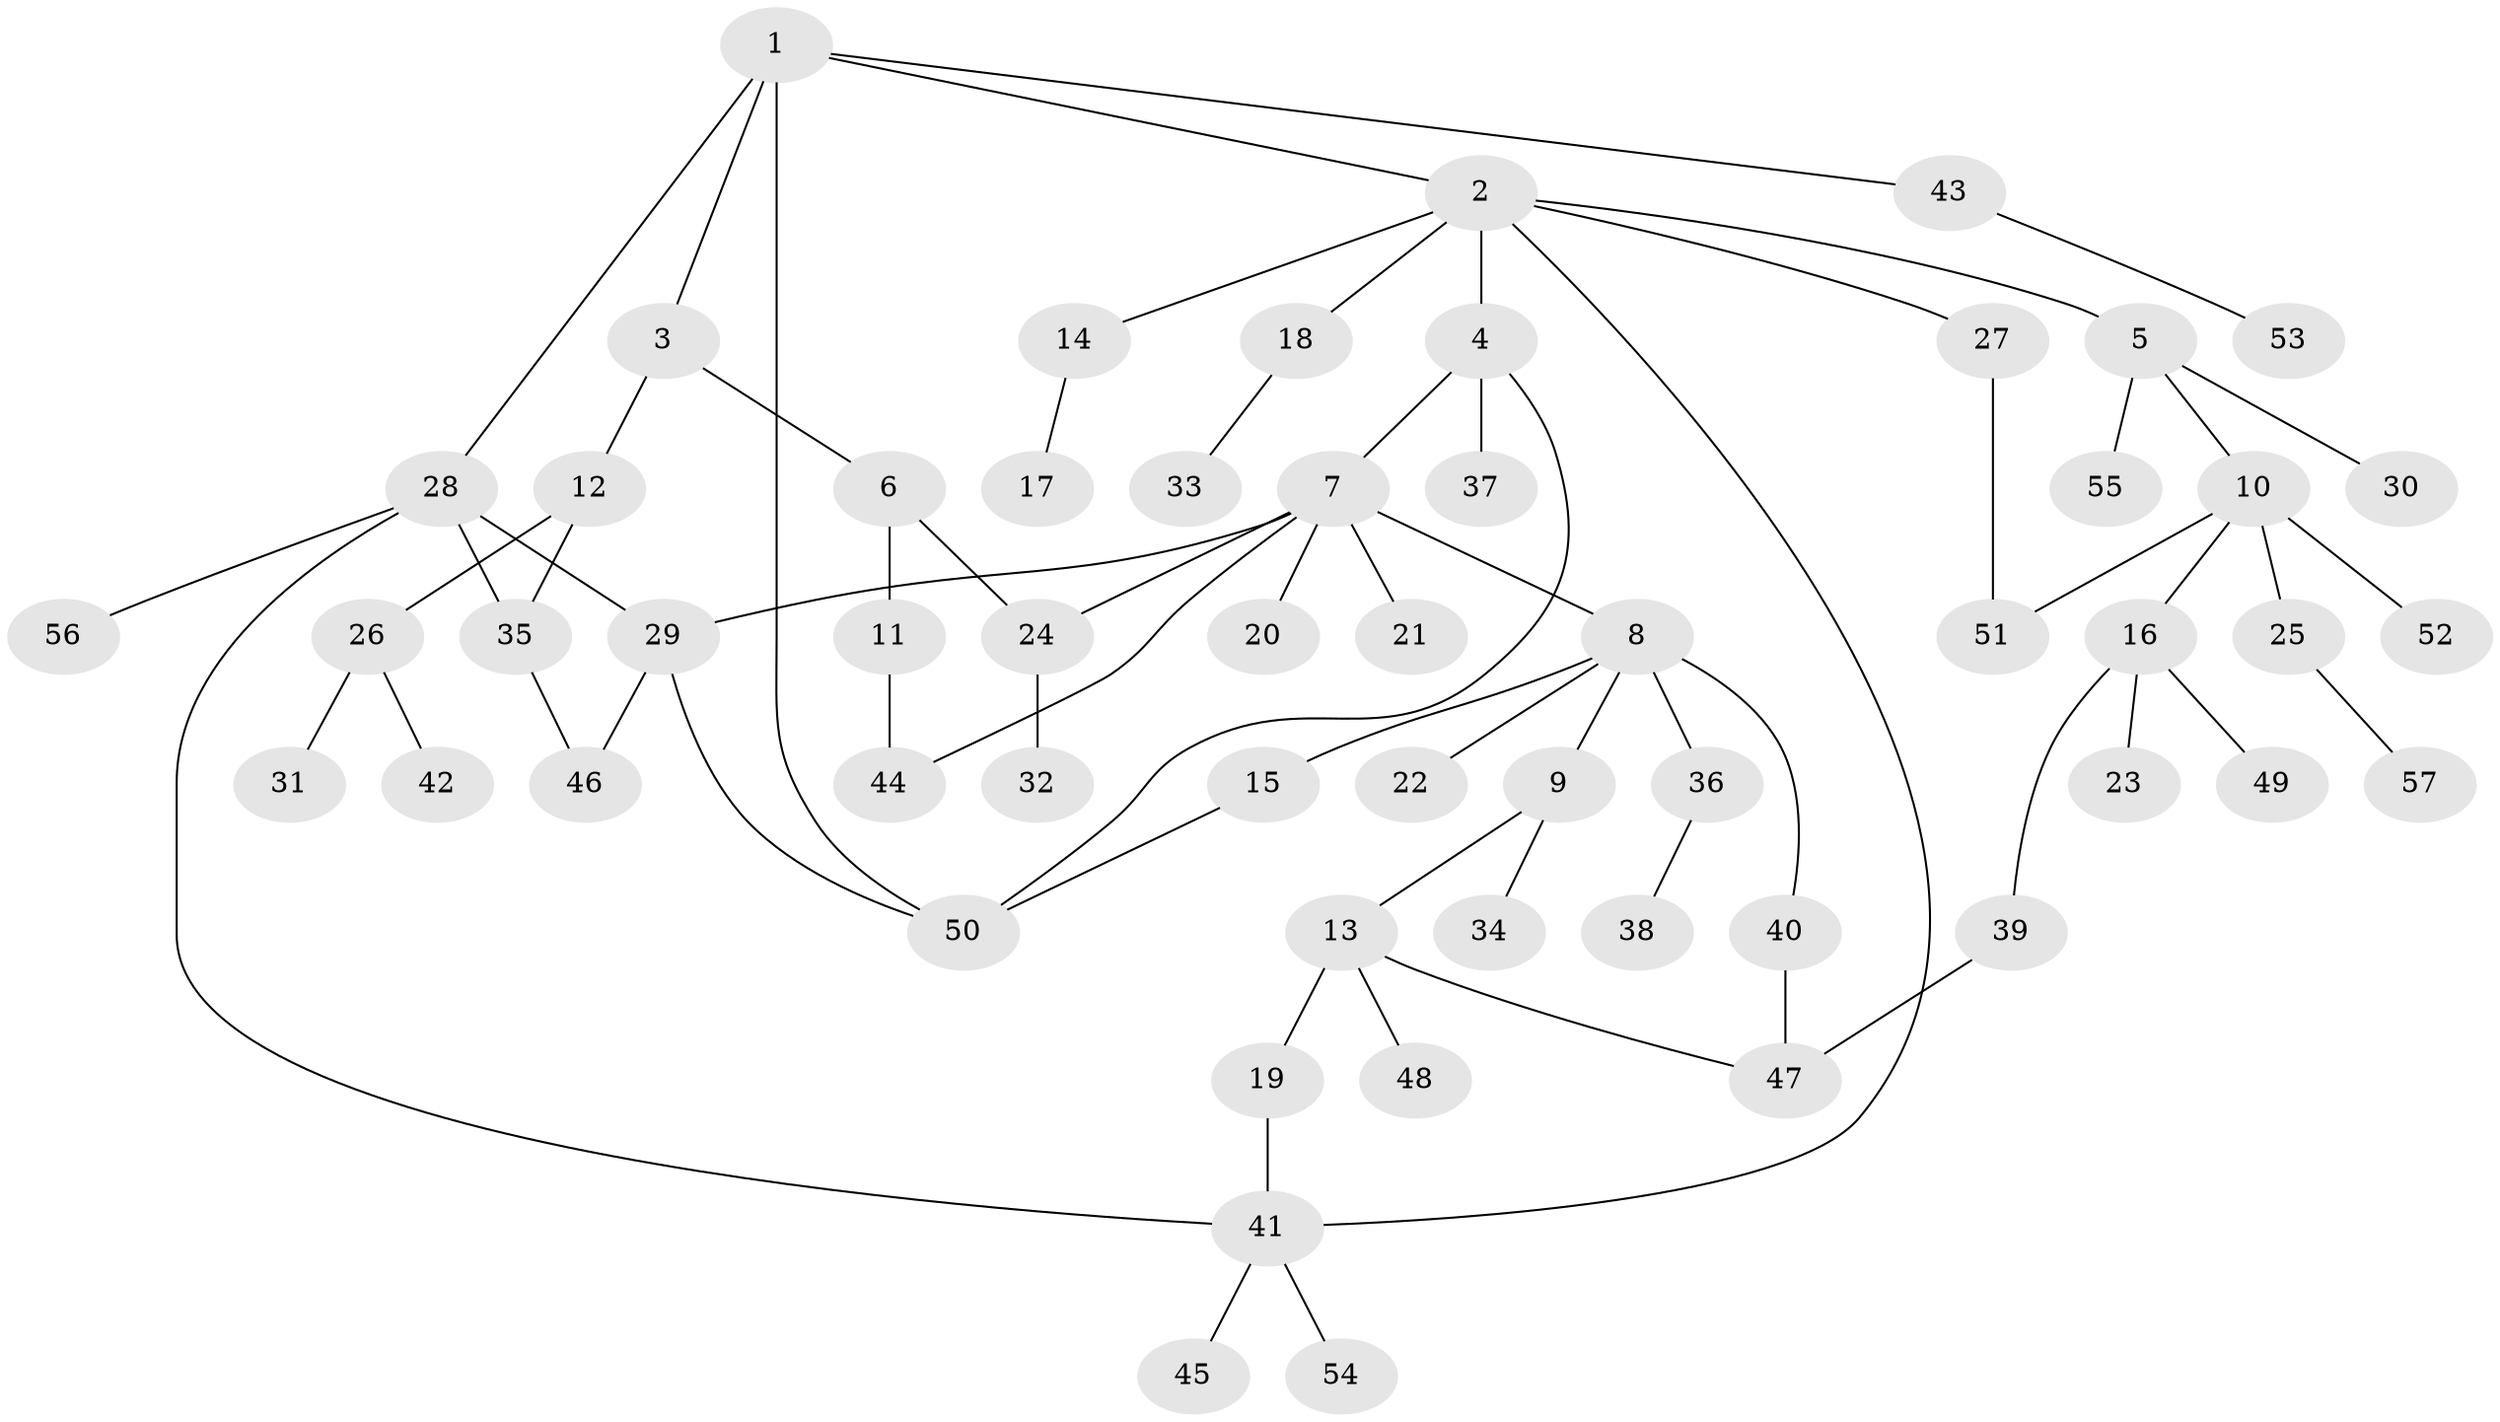 // coarse degree distribution, {10: 0.034482758620689655, 4: 0.13793103448275862, 1: 0.27586206896551724, 2: 0.2413793103448276, 5: 0.034482758620689655, 3: 0.2413793103448276, 6: 0.034482758620689655}
// Generated by graph-tools (version 1.1) at 2025/36/03/04/25 23:36:12]
// undirected, 57 vertices, 69 edges
graph export_dot {
  node [color=gray90,style=filled];
  1;
  2;
  3;
  4;
  5;
  6;
  7;
  8;
  9;
  10;
  11;
  12;
  13;
  14;
  15;
  16;
  17;
  18;
  19;
  20;
  21;
  22;
  23;
  24;
  25;
  26;
  27;
  28;
  29;
  30;
  31;
  32;
  33;
  34;
  35;
  36;
  37;
  38;
  39;
  40;
  41;
  42;
  43;
  44;
  45;
  46;
  47;
  48;
  49;
  50;
  51;
  52;
  53;
  54;
  55;
  56;
  57;
  1 -- 2;
  1 -- 3;
  1 -- 28;
  1 -- 43;
  1 -- 50;
  2 -- 4;
  2 -- 5;
  2 -- 14;
  2 -- 18;
  2 -- 27;
  2 -- 41;
  3 -- 6;
  3 -- 12;
  4 -- 7;
  4 -- 37;
  4 -- 50;
  5 -- 10;
  5 -- 30;
  5 -- 55;
  6 -- 11;
  6 -- 24;
  7 -- 8;
  7 -- 20;
  7 -- 21;
  7 -- 29;
  7 -- 44;
  7 -- 24;
  8 -- 9;
  8 -- 15;
  8 -- 22;
  8 -- 36;
  8 -- 40;
  9 -- 13;
  9 -- 34;
  10 -- 16;
  10 -- 25;
  10 -- 52;
  10 -- 51;
  11 -- 44;
  12 -- 26;
  12 -- 35;
  13 -- 19;
  13 -- 47;
  13 -- 48;
  14 -- 17;
  15 -- 50;
  16 -- 23;
  16 -- 39;
  16 -- 49;
  18 -- 33;
  19 -- 41;
  24 -- 32;
  25 -- 57;
  26 -- 31;
  26 -- 42;
  27 -- 51;
  28 -- 35;
  28 -- 56;
  28 -- 29;
  28 -- 41;
  29 -- 46;
  29 -- 50;
  35 -- 46;
  36 -- 38;
  39 -- 47;
  40 -- 47;
  41 -- 45;
  41 -- 54;
  43 -- 53;
}
